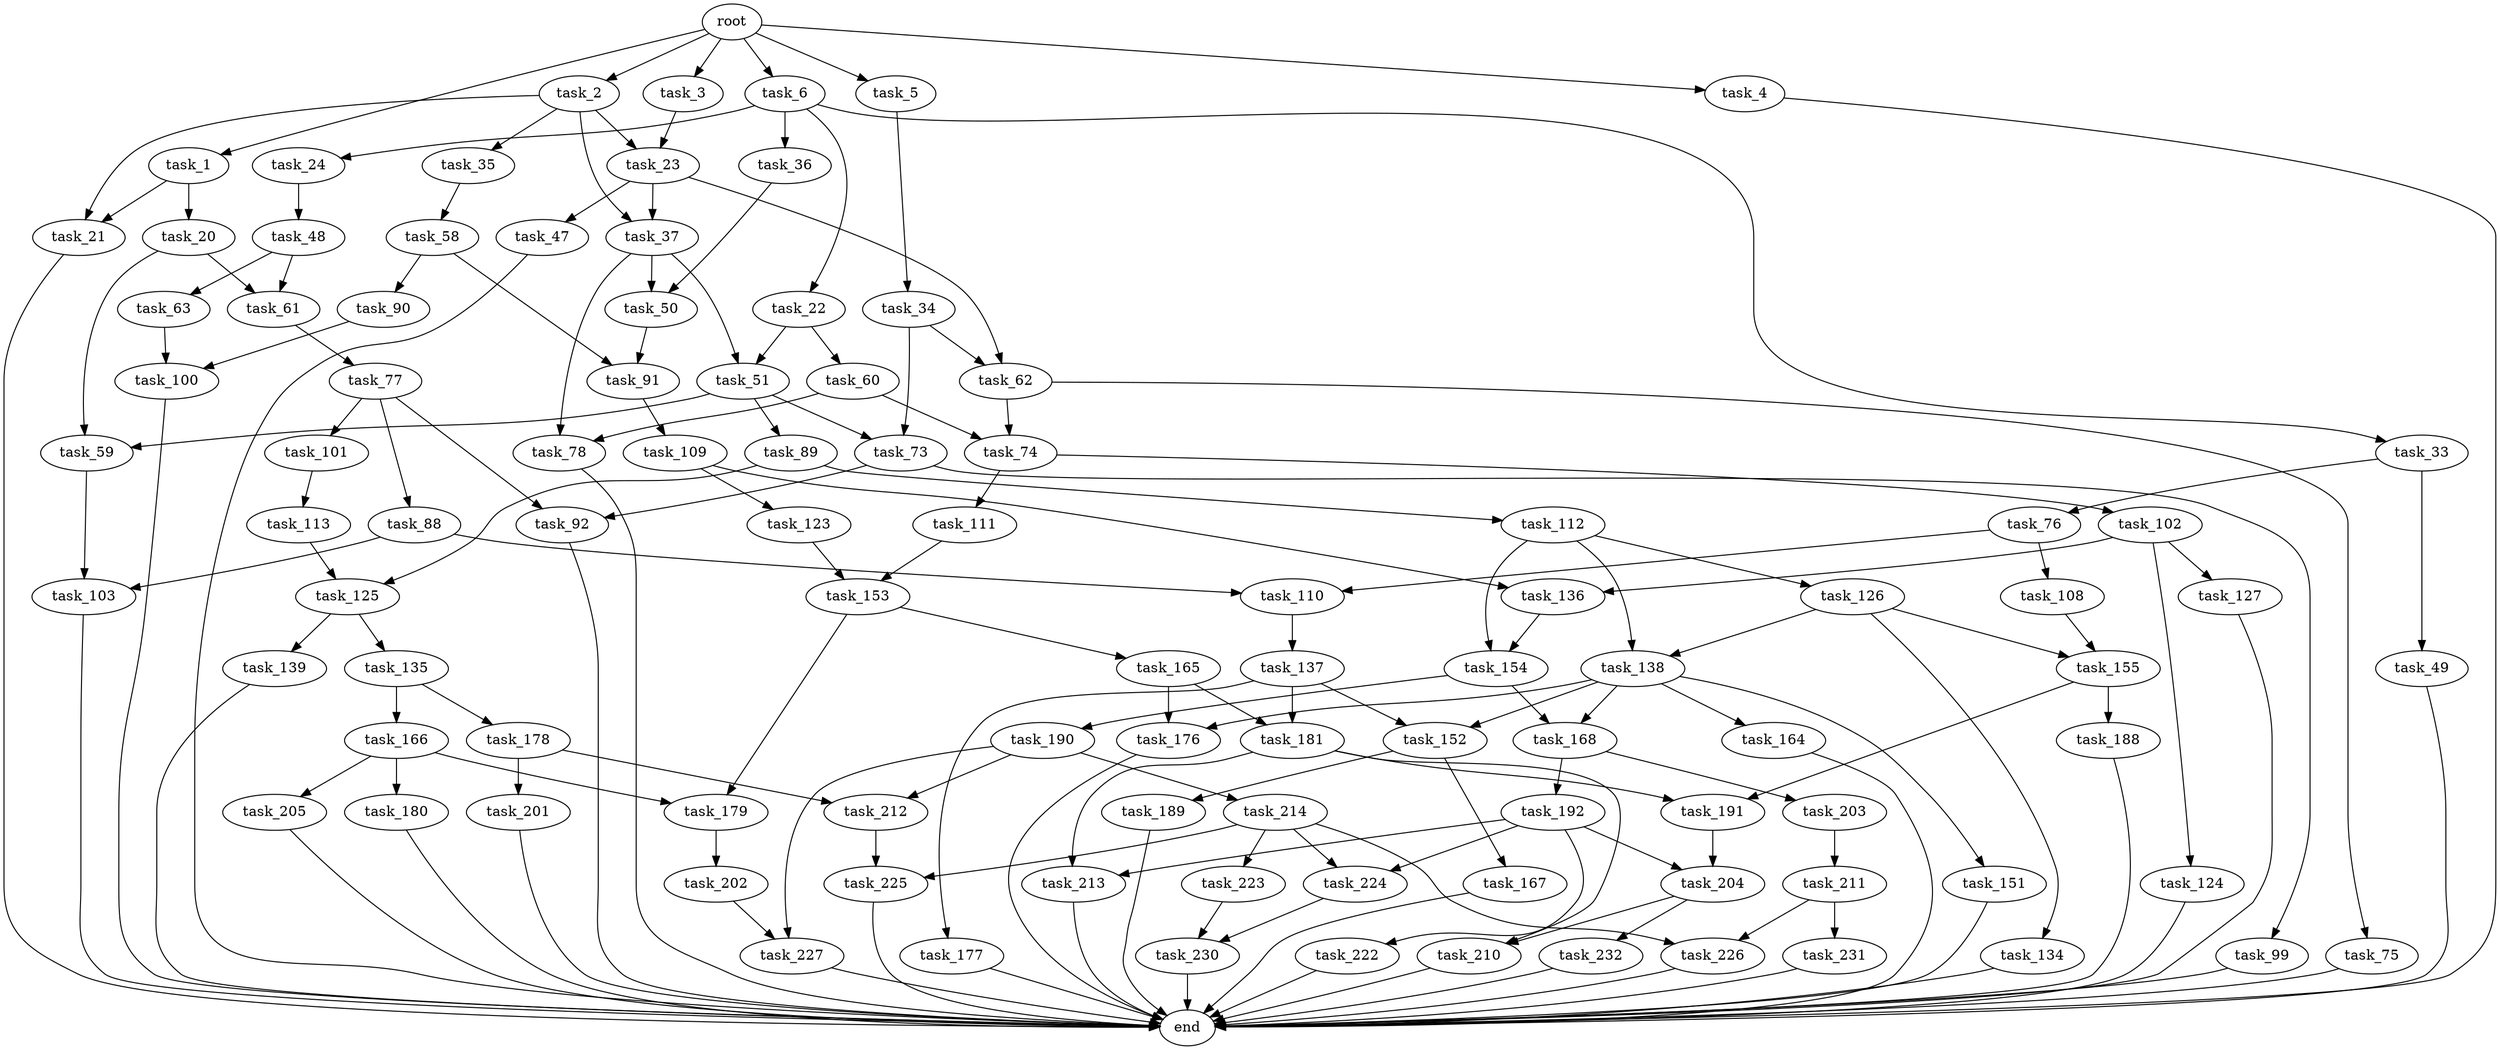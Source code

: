 digraph G {
  root [size="0.000000"];
  task_1 [size="68719476736.000000"];
  task_2 [size="134217728000.000000"];
  task_3 [size="12722121467.000000"];
  task_4 [size="782757789696.000000"];
  task_5 [size="40369377635.000000"];
  task_6 [size="1227190916.000000"];
  task_20 [size="2904722820.000000"];
  task_21 [size="3534904216.000000"];
  task_22 [size="828205970754.000000"];
  task_23 [size="68101239382.000000"];
  task_24 [size="258404199624.000000"];
  task_33 [size="1906793193.000000"];
  task_34 [size="9054086273.000000"];
  task_35 [size="16194217359.000000"];
  task_36 [size="85594405609.000000"];
  task_37 [size="83333525005.000000"];
  task_47 [size="368293445632.000000"];
  task_48 [size="8589934592.000000"];
  task_49 [size="55898190027.000000"];
  task_50 [size="231928233984.000000"];
  task_51 [size="16936256605.000000"];
  task_58 [size="74474728852.000000"];
  task_59 [size="4573713163.000000"];
  task_60 [size="368293445632.000000"];
  task_61 [size="549755813888.000000"];
  task_62 [size="7996856561.000000"];
  task_63 [size="64138551505.000000"];
  task_73 [size="549755813888.000000"];
  task_74 [size="2427593663.000000"];
  task_75 [size="134217728000.000000"];
  task_76 [size="15973390705.000000"];
  task_77 [size="444742872018.000000"];
  task_78 [size="549755813888.000000"];
  task_88 [size="35133464863.000000"];
  task_89 [size="1399160476.000000"];
  task_90 [size="1299482917036.000000"];
  task_91 [size="11550134993.000000"];
  task_92 [size="6581636422.000000"];
  task_99 [size="134337761508.000000"];
  task_100 [size="812011531282.000000"];
  task_101 [size="611730444823.000000"];
  task_102 [size="586789578.000000"];
  task_103 [size="604941335310.000000"];
  task_108 [size="73961287664.000000"];
  task_109 [size="643678289730.000000"];
  task_110 [size="782757789696.000000"];
  task_111 [size="38549403199.000000"];
  task_112 [size="68719476736.000000"];
  task_113 [size="28991029248.000000"];
  task_123 [size="134217728000.000000"];
  task_124 [size="493315194799.000000"];
  task_125 [size="922364232044.000000"];
  task_126 [size="471686211670.000000"];
  task_127 [size="368293445632.000000"];
  task_134 [size="549755813888.000000"];
  task_135 [size="31737677054.000000"];
  task_136 [size="17008939028.000000"];
  task_137 [size="231928233984.000000"];
  task_138 [size="8589934592.000000"];
  task_139 [size="385873870297.000000"];
  task_151 [size="274892565905.000000"];
  task_152 [size="6184705510.000000"];
  task_153 [size="8380207561.000000"];
  task_154 [size="511786105991.000000"];
  task_155 [size="28991029248.000000"];
  task_164 [size="28991029248.000000"];
  task_165 [size="315776254049.000000"];
  task_166 [size="26984978834.000000"];
  task_167 [size="35219439083.000000"];
  task_168 [size="1364980779.000000"];
  task_176 [size="208187630496.000000"];
  task_177 [size="11253140109.000000"];
  task_178 [size="231928233984.000000"];
  task_179 [size="134217728000.000000"];
  task_180 [size="4353342427.000000"];
  task_181 [size="16040722420.000000"];
  task_188 [size="8589934592.000000"];
  task_189 [size="8589934592.000000"];
  task_190 [size="8185150793.000000"];
  task_191 [size="134217728000.000000"];
  task_192 [size="9015082978.000000"];
  task_201 [size="782757789696.000000"];
  task_202 [size="510832010.000000"];
  task_203 [size="1073741824000.000000"];
  task_204 [size="5875138923.000000"];
  task_205 [size="231928233984.000000"];
  task_210 [size="138013407752.000000"];
  task_211 [size="72973605612.000000"];
  task_212 [size="226797696868.000000"];
  task_213 [size="37017925759.000000"];
  task_214 [size="368293445632.000000"];
  task_222 [size="134217728000.000000"];
  task_223 [size="549755813888.000000"];
  task_224 [size="32163214224.000000"];
  task_225 [size="134217728000.000000"];
  task_226 [size="9177159436.000000"];
  task_227 [size="8589934592.000000"];
  task_230 [size="134217728000.000000"];
  task_231 [size="68719476736.000000"];
  task_232 [size="8589934592.000000"];
  end [size="0.000000"];

  root -> task_1 [size="1.000000"];
  root -> task_2 [size="1.000000"];
  root -> task_3 [size="1.000000"];
  root -> task_4 [size="1.000000"];
  root -> task_5 [size="1.000000"];
  root -> task_6 [size="1.000000"];
  task_1 -> task_20 [size="134217728.000000"];
  task_1 -> task_21 [size="134217728.000000"];
  task_2 -> task_21 [size="209715200.000000"];
  task_2 -> task_23 [size="209715200.000000"];
  task_2 -> task_35 [size="209715200.000000"];
  task_2 -> task_37 [size="209715200.000000"];
  task_3 -> task_23 [size="301989888.000000"];
  task_4 -> end [size="1.000000"];
  task_5 -> task_34 [size="679477248.000000"];
  task_6 -> task_22 [size="33554432.000000"];
  task_6 -> task_24 [size="33554432.000000"];
  task_6 -> task_33 [size="33554432.000000"];
  task_6 -> task_36 [size="33554432.000000"];
  task_20 -> task_59 [size="75497472.000000"];
  task_20 -> task_61 [size="75497472.000000"];
  task_21 -> end [size="1.000000"];
  task_22 -> task_51 [size="536870912.000000"];
  task_22 -> task_60 [size="536870912.000000"];
  task_23 -> task_37 [size="134217728.000000"];
  task_23 -> task_47 [size="134217728.000000"];
  task_23 -> task_62 [size="134217728.000000"];
  task_24 -> task_48 [size="301989888.000000"];
  task_33 -> task_49 [size="75497472.000000"];
  task_33 -> task_76 [size="75497472.000000"];
  task_34 -> task_62 [size="838860800.000000"];
  task_34 -> task_73 [size="838860800.000000"];
  task_35 -> task_58 [size="301989888.000000"];
  task_36 -> task_50 [size="209715200.000000"];
  task_37 -> task_50 [size="75497472.000000"];
  task_37 -> task_51 [size="75497472.000000"];
  task_37 -> task_78 [size="75497472.000000"];
  task_47 -> end [size="1.000000"];
  task_48 -> task_61 [size="33554432.000000"];
  task_48 -> task_63 [size="33554432.000000"];
  task_49 -> end [size="1.000000"];
  task_50 -> task_91 [size="301989888.000000"];
  task_51 -> task_59 [size="301989888.000000"];
  task_51 -> task_73 [size="301989888.000000"];
  task_51 -> task_89 [size="301989888.000000"];
  task_58 -> task_90 [size="75497472.000000"];
  task_58 -> task_91 [size="75497472.000000"];
  task_59 -> task_103 [size="75497472.000000"];
  task_60 -> task_74 [size="411041792.000000"];
  task_60 -> task_78 [size="411041792.000000"];
  task_61 -> task_77 [size="536870912.000000"];
  task_62 -> task_74 [size="536870912.000000"];
  task_62 -> task_75 [size="536870912.000000"];
  task_63 -> task_100 [size="301989888.000000"];
  task_73 -> task_92 [size="536870912.000000"];
  task_73 -> task_99 [size="536870912.000000"];
  task_74 -> task_102 [size="75497472.000000"];
  task_74 -> task_111 [size="75497472.000000"];
  task_75 -> end [size="1.000000"];
  task_76 -> task_108 [size="411041792.000000"];
  task_76 -> task_110 [size="411041792.000000"];
  task_77 -> task_88 [size="536870912.000000"];
  task_77 -> task_92 [size="536870912.000000"];
  task_77 -> task_101 [size="536870912.000000"];
  task_78 -> end [size="1.000000"];
  task_88 -> task_103 [size="75497472.000000"];
  task_88 -> task_110 [size="75497472.000000"];
  task_89 -> task_112 [size="134217728.000000"];
  task_89 -> task_125 [size="134217728.000000"];
  task_90 -> task_100 [size="838860800.000000"];
  task_91 -> task_109 [size="679477248.000000"];
  task_92 -> end [size="1.000000"];
  task_99 -> end [size="1.000000"];
  task_100 -> end [size="1.000000"];
  task_101 -> task_113 [size="411041792.000000"];
  task_102 -> task_124 [size="33554432.000000"];
  task_102 -> task_127 [size="33554432.000000"];
  task_102 -> task_136 [size="33554432.000000"];
  task_103 -> end [size="1.000000"];
  task_108 -> task_155 [size="75497472.000000"];
  task_109 -> task_123 [size="536870912.000000"];
  task_109 -> task_136 [size="536870912.000000"];
  task_110 -> task_137 [size="679477248.000000"];
  task_111 -> task_153 [size="33554432.000000"];
  task_112 -> task_126 [size="134217728.000000"];
  task_112 -> task_138 [size="134217728.000000"];
  task_112 -> task_154 [size="134217728.000000"];
  task_113 -> task_125 [size="75497472.000000"];
  task_123 -> task_153 [size="209715200.000000"];
  task_124 -> end [size="1.000000"];
  task_125 -> task_135 [size="679477248.000000"];
  task_125 -> task_139 [size="679477248.000000"];
  task_126 -> task_134 [size="411041792.000000"];
  task_126 -> task_138 [size="411041792.000000"];
  task_126 -> task_155 [size="411041792.000000"];
  task_127 -> end [size="1.000000"];
  task_134 -> end [size="1.000000"];
  task_135 -> task_166 [size="33554432.000000"];
  task_135 -> task_178 [size="33554432.000000"];
  task_136 -> task_154 [size="411041792.000000"];
  task_137 -> task_152 [size="301989888.000000"];
  task_137 -> task_177 [size="301989888.000000"];
  task_137 -> task_181 [size="301989888.000000"];
  task_138 -> task_151 [size="33554432.000000"];
  task_138 -> task_152 [size="33554432.000000"];
  task_138 -> task_164 [size="33554432.000000"];
  task_138 -> task_168 [size="33554432.000000"];
  task_138 -> task_176 [size="33554432.000000"];
  task_139 -> end [size="1.000000"];
  task_151 -> end [size="1.000000"];
  task_152 -> task_167 [size="33554432.000000"];
  task_152 -> task_189 [size="33554432.000000"];
  task_153 -> task_165 [size="411041792.000000"];
  task_153 -> task_179 [size="411041792.000000"];
  task_154 -> task_168 [size="838860800.000000"];
  task_154 -> task_190 [size="838860800.000000"];
  task_155 -> task_188 [size="75497472.000000"];
  task_155 -> task_191 [size="75497472.000000"];
  task_164 -> end [size="1.000000"];
  task_165 -> task_176 [size="301989888.000000"];
  task_165 -> task_181 [size="301989888.000000"];
  task_166 -> task_179 [size="536870912.000000"];
  task_166 -> task_180 [size="536870912.000000"];
  task_166 -> task_205 [size="536870912.000000"];
  task_167 -> end [size="1.000000"];
  task_168 -> task_192 [size="33554432.000000"];
  task_168 -> task_203 [size="33554432.000000"];
  task_176 -> end [size="1.000000"];
  task_177 -> end [size="1.000000"];
  task_178 -> task_201 [size="301989888.000000"];
  task_178 -> task_212 [size="301989888.000000"];
  task_179 -> task_202 [size="209715200.000000"];
  task_180 -> end [size="1.000000"];
  task_181 -> task_191 [size="536870912.000000"];
  task_181 -> task_210 [size="536870912.000000"];
  task_181 -> task_213 [size="536870912.000000"];
  task_188 -> end [size="1.000000"];
  task_189 -> end [size="1.000000"];
  task_190 -> task_212 [size="134217728.000000"];
  task_190 -> task_214 [size="134217728.000000"];
  task_190 -> task_227 [size="134217728.000000"];
  task_191 -> task_204 [size="209715200.000000"];
  task_192 -> task_204 [size="301989888.000000"];
  task_192 -> task_213 [size="301989888.000000"];
  task_192 -> task_222 [size="301989888.000000"];
  task_192 -> task_224 [size="301989888.000000"];
  task_201 -> end [size="1.000000"];
  task_202 -> task_227 [size="33554432.000000"];
  task_203 -> task_211 [size="838860800.000000"];
  task_204 -> task_210 [size="134217728.000000"];
  task_204 -> task_232 [size="134217728.000000"];
  task_205 -> end [size="1.000000"];
  task_210 -> end [size="1.000000"];
  task_211 -> task_226 [size="75497472.000000"];
  task_211 -> task_231 [size="75497472.000000"];
  task_212 -> task_225 [size="209715200.000000"];
  task_213 -> end [size="1.000000"];
  task_214 -> task_223 [size="411041792.000000"];
  task_214 -> task_224 [size="411041792.000000"];
  task_214 -> task_225 [size="411041792.000000"];
  task_214 -> task_226 [size="411041792.000000"];
  task_222 -> end [size="1.000000"];
  task_223 -> task_230 [size="536870912.000000"];
  task_224 -> task_230 [size="75497472.000000"];
  task_225 -> end [size="1.000000"];
  task_226 -> end [size="1.000000"];
  task_227 -> end [size="1.000000"];
  task_230 -> end [size="1.000000"];
  task_231 -> end [size="1.000000"];
  task_232 -> end [size="1.000000"];
}
